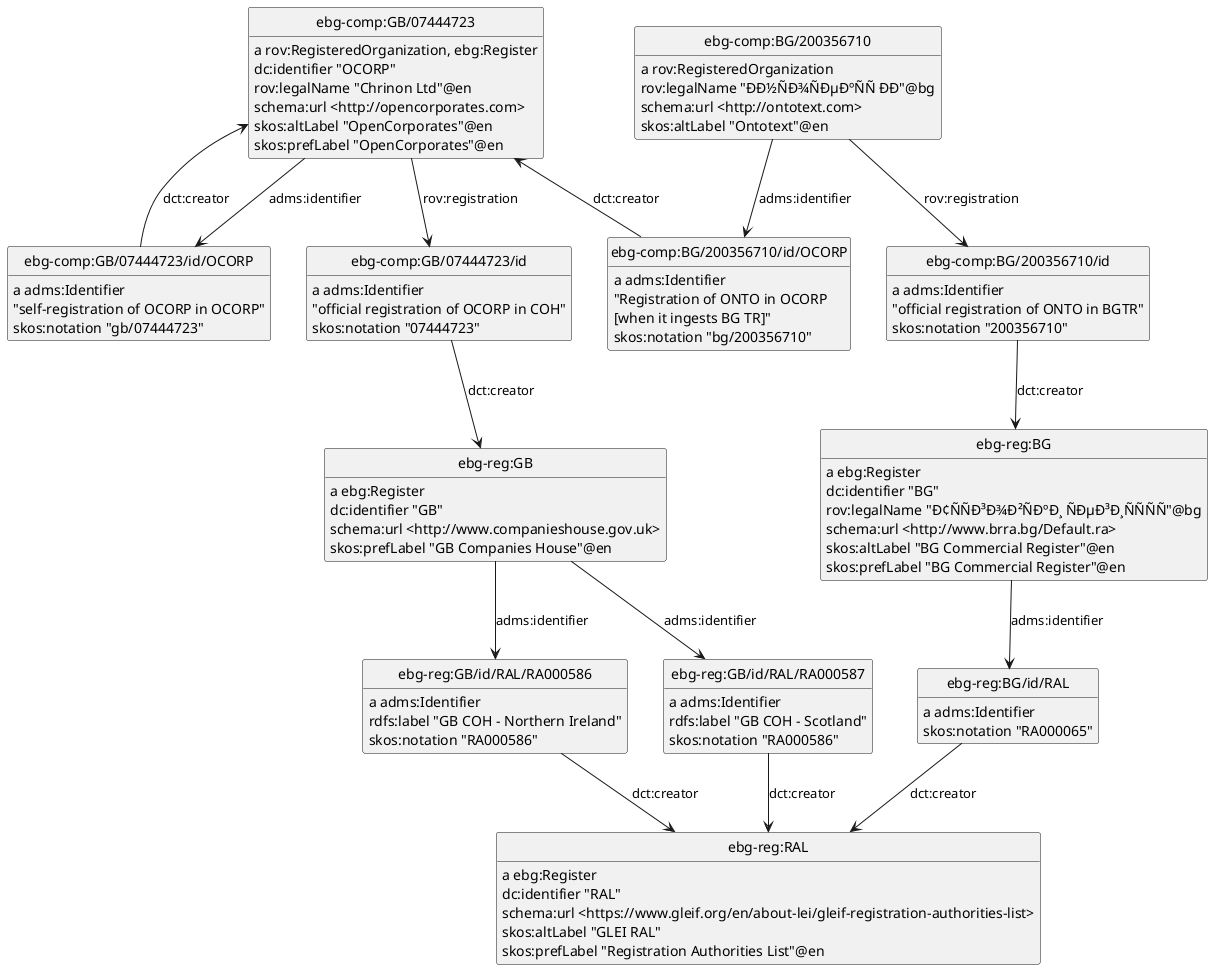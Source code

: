 @startuml
hide empty methods
hide empty attributes
hide circle
skinparam classAttributeIconSize 0
class ebg_comp_GB_07444723_id_OCORP as "ebg-comp:GB/07444723/id/OCORP"
ebg_comp_GB_07444723_id_OCORP : a adms:Identifier
class ebg_comp_GB_07444723 as "ebg-comp:GB/07444723"
ebg_comp_GB_07444723_id_OCORP -up-> ebg_comp_GB_07444723 : dct:creator
ebg_comp_GB_07444723_id_OCORP :  "self-registration of OCORP in OCORP"
ebg_comp_GB_07444723_id_OCORP : skos:notation "gb/07444723"
class ebg_reg_BG_id_RAL as "ebg-reg:BG/id/RAL"
ebg_reg_BG_id_RAL : a adms:Identifier
class ebg_reg_RAL as "ebg-reg:RAL"
ebg_reg_BG_id_RAL --> ebg_reg_RAL : dct:creator
ebg_reg_BG_id_RAL : skos:notation "RA000065"
class ebg_reg_BG as "ebg-reg:BG"
ebg_reg_BG : a ebg:Register
ebg_reg_BG --> ebg_reg_BG_id_RAL : adms:identifier
ebg_reg_BG : dc:identifier "BG"
ebg_reg_BG : rov:legalName "Ð¢ÑÑÐ³Ð¾Ð²ÑÐºÐ¸ ÑÐµÐ³Ð¸ÑÑÑÑ"@bg
ebg_reg_BG : schema:url <http://www.brra.bg/Default.ra>
ebg_reg_BG : skos:altLabel "BG Commercial Register"@en
ebg_reg_BG : skos:prefLabel "BG Commercial Register"@en
class ebg_reg_GB_id_RAL_RA000586 as "ebg-reg:GB/id/RAL/RA000586"
ebg_reg_GB_id_RAL_RA000586 : a adms:Identifier
ebg_reg_GB_id_RAL_RA000586 --> ebg_reg_RAL : dct:creator
ebg_reg_GB_id_RAL_RA000586 : rdfs:label "GB COH - Northern Ireland"
ebg_reg_GB_id_RAL_RA000586 : skos:notation "RA000586"
ebg_reg_RAL : a ebg:Register
ebg_reg_RAL : dc:identifier "RAL"
ebg_reg_RAL : schema:url <https://www.gleif.org/en/about-lei/gleif-registration-authorities-list>
ebg_reg_RAL : skos:altLabel "GLEI RAL"
ebg_reg_RAL : skos:prefLabel "Registration Authorities List"@en
class ebg_reg_GB as "ebg-reg:GB"
ebg_reg_GB : a ebg:Register
class ebg_reg_GB_id_RAL_RA000587 as "ebg-reg:GB/id/RAL/RA000587"
ebg_reg_GB --> ebg_reg_GB_id_RAL_RA000587 : adms:identifier
ebg_reg_GB --> ebg_reg_GB_id_RAL_RA000586 : adms:identifier
ebg_reg_GB : dc:identifier "GB"
ebg_reg_GB : schema:url <http://www.companieshouse.gov.uk>
ebg_reg_GB : skos:prefLabel "GB Companies House"@en
ebg_reg_GB_id_RAL_RA000587 : a adms:Identifier
ebg_reg_GB_id_RAL_RA000587 --> ebg_reg_RAL : dct:creator
ebg_reg_GB_id_RAL_RA000587 : rdfs:label "GB COH - Scotland"
ebg_reg_GB_id_RAL_RA000587 : skos:notation "RA000586"
class ebg_comp_BG_200356710 as "ebg-comp:BG/200356710"
ebg_comp_BG_200356710 : a rov:RegisteredOrganization
class ebg_comp_BG_200356710_id_OCORP as "ebg-comp:BG/200356710/id/OCORP"
ebg_comp_BG_200356710 --> ebg_comp_BG_200356710_id_OCORP : adms:identifier
class ebg_comp_BG_200356710_id as "ebg-comp:BG/200356710/id"
ebg_comp_BG_200356710 --> ebg_comp_BG_200356710_id : rov:registration
ebg_comp_BG_200356710 : rov:legalName "ÐÐ½ÑÐ¾ÑÐµÐºÑÑ ÐÐ"@bg
ebg_comp_BG_200356710 : schema:url <http://ontotext.com>
ebg_comp_BG_200356710 : skos:altLabel "Ontotext"@en
class ebg_comp_GB_07444723_id as "ebg-comp:GB/07444723/id"
ebg_comp_GB_07444723_id : a adms:Identifier
ebg_comp_GB_07444723_id --> ebg_reg_GB : dct:creator
ebg_comp_GB_07444723_id :  "official registration of OCORP in COH"
ebg_comp_GB_07444723_id : skos:notation "07444723"
ebg_comp_BG_200356710_id_OCORP : a adms:Identifier
ebg_comp_BG_200356710_id_OCORP -up-> ebg_comp_GB_07444723 : dct:creator
ebg_comp_BG_200356710_id_OCORP :  "Registration of ONTO in OCORP\n[when it ingests BG TR]"
ebg_comp_BG_200356710_id_OCORP : skos:notation "bg/200356710"
ebg_comp_BG_200356710_id : a adms:Identifier
ebg_comp_BG_200356710_id --> ebg_reg_BG : dct:creator
ebg_comp_BG_200356710_id :  "official registration of ONTO in BGTR"
ebg_comp_BG_200356710_id : skos:notation "200356710"
ebg_comp_GB_07444723 : a rov:RegisteredOrganization, ebg:Register
ebg_comp_GB_07444723 --> ebg_comp_GB_07444723_id_OCORP : adms:identifier
ebg_comp_GB_07444723 --> ebg_comp_GB_07444723_id : rov:registration
ebg_comp_GB_07444723 : dc:identifier "OCORP"
ebg_comp_GB_07444723 : rov:legalName "Chrinon Ltd"@en
ebg_comp_GB_07444723 : schema:url <http://opencorporates.com>
ebg_comp_GB_07444723 : skos:altLabel "OpenCorporates"@en
ebg_comp_GB_07444723 : skos:prefLabel "OpenCorporates"@en
@enduml
